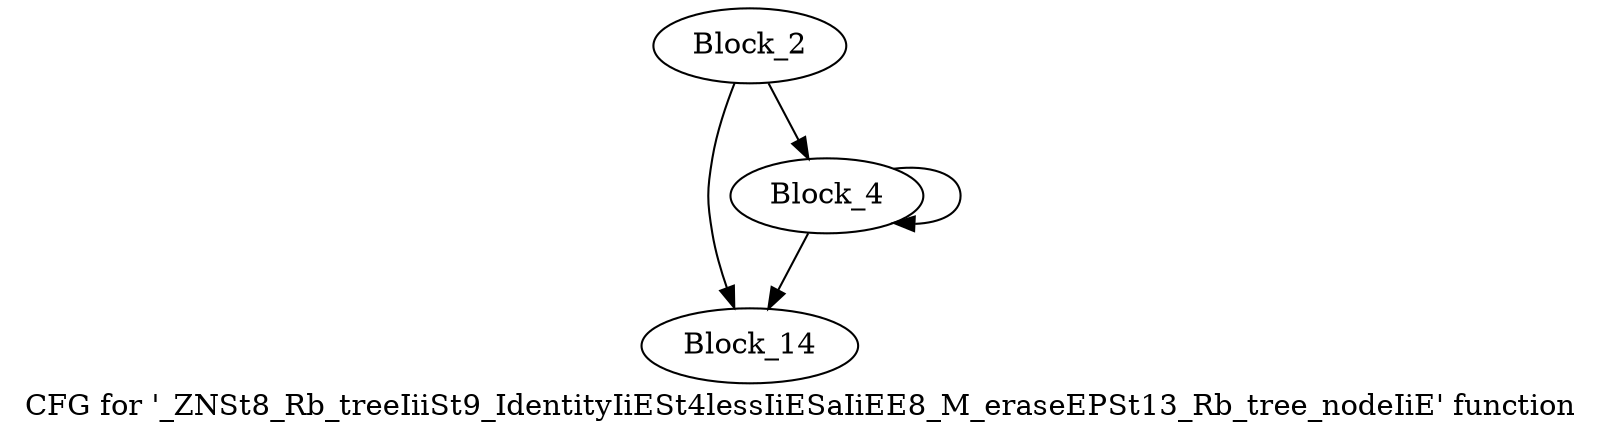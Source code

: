 digraph "CFG for '_ZNSt8_Rb_treeIiiSt9_IdentityIiESt4lessIiESaIiEE8_M_eraseEPSt13_Rb_tree_nodeIiE' function" {
	label="CFG for '_ZNSt8_Rb_treeIiiSt9_IdentityIiESt4lessIiESaIiEE8_M_eraseEPSt13_Rb_tree_nodeIiE' function";

	block_2 [label="Block_2"];
	block_2:s0 -> block_14;
	block_2:s1 -> block_4;
	block_4 [label="Block_4"];
	block_4:s0 -> block_14;
	block_4:s1 -> block_4;
	block_14 [label="Block_14"];
}

